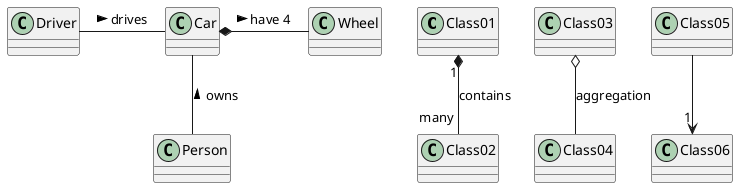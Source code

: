 @startuml

Class01 "1" *-- "many" Class02 : contains

Class03 o-- Class04 : aggregation

Class05 --> "1" Class06

class Car

Driver - Car : drives >
Car *- Wheel : have 4 >
Car -- Person : < owns

@enduml

